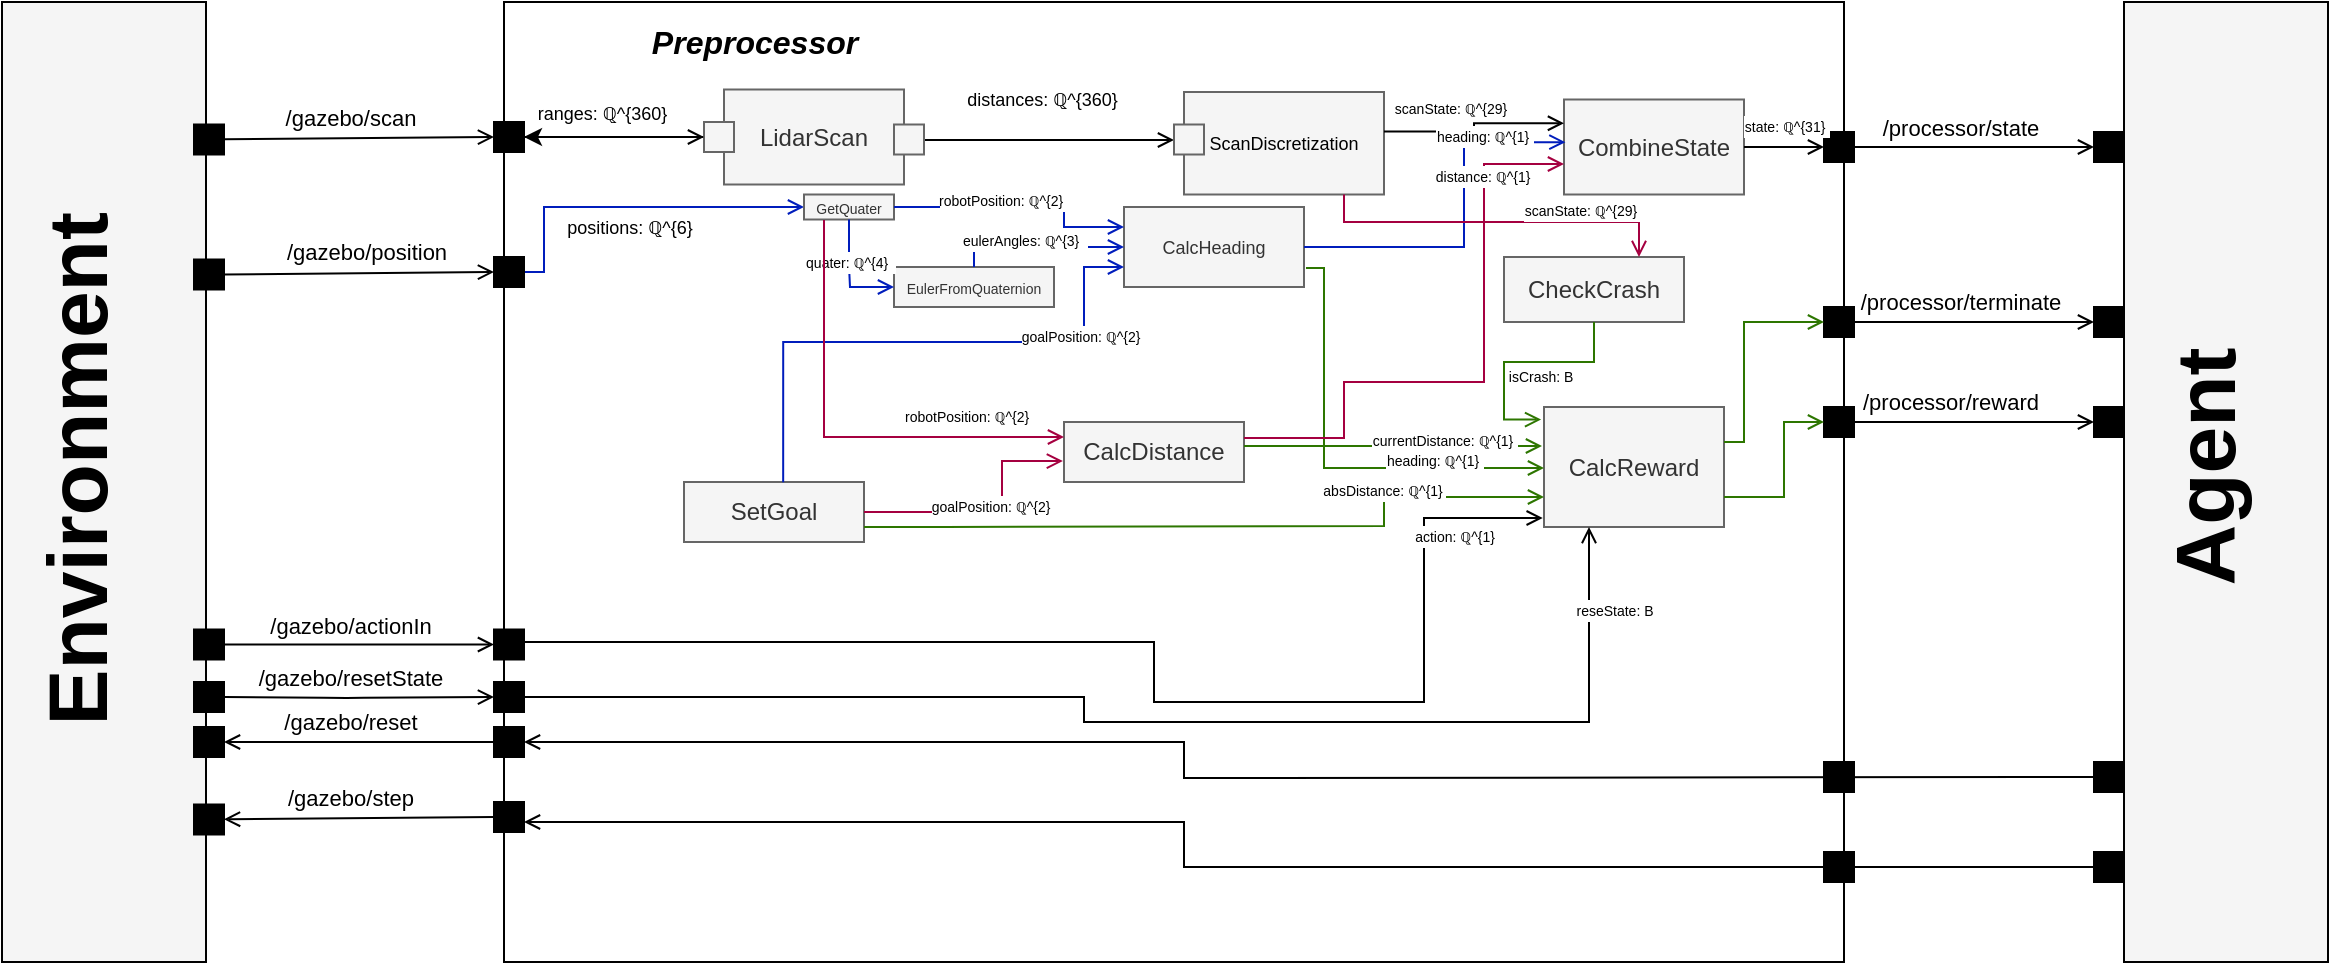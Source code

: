 <mxfile>
    <diagram id="YrSzpa-H51OLec4P3ytI" name="Page-1">
        <mxGraphModel dx="1132" dy="771" grid="1" gridSize="10" guides="1" tooltips="1" connect="1" arrows="1" fold="1" page="1" pageScale="1" pageWidth="850" pageHeight="1100" background="#FFFFFF" math="0" shadow="0">
            <root>
                <mxCell id="0"/>
                <mxCell id="1" parent="0"/>
                <mxCell id="10" style="edgeStyle=none;html=1;entryX=0;entryY=0.5;entryDx=0;entryDy=0;startArrow=none;endArrow=open;endFill=0;strokeColor=#000000;" parent="1" source="21" target="9" edge="1">
                    <mxGeometry relative="1" as="geometry">
                        <mxPoint x="115" y="127.5" as="sourcePoint"/>
                    </mxGeometry>
                </mxCell>
                <mxCell id="12" value="/gazebo/scan" style="edgeLabel;html=1;align=center;verticalAlign=middle;resizable=0;points=[];fontColor=#000000;labelBackgroundColor=#FFFFFF;" parent="10" vertex="1" connectable="0">
                    <mxGeometry x="0.32" y="-4" relative="1" as="geometry">
                        <mxPoint x="-26" y="-14" as="offset"/>
                    </mxGeometry>
                </mxCell>
                <mxCell id="3" value="" style="rounded=0;whiteSpace=wrap;html=1;direction=south;fillColor=#f5f5f5;fontColor=#333333;strokeColor=#000000;" parent="1" vertex="1">
                    <mxGeometry x="39" y="60" width="102" height="480" as="geometry"/>
                </mxCell>
                <mxCell id="5" value="" style="rounded=0;whiteSpace=wrap;html=1;direction=south;fillColor=#FFFFFF;fontColor=#333333;strokeColor=#000000;" parent="1" vertex="1">
                    <mxGeometry x="290" y="60" width="670" height="480" as="geometry"/>
                </mxCell>
                <mxCell id="53" style="edgeStyle=none;html=1;exitX=1;exitY=0.5;exitDx=0;exitDy=0;entryX=0;entryY=0.5;entryDx=0;entryDy=0;fontSize=9;fontColor=#000000;endArrow=open;endFill=0;strokeColor=#000000;startArrow=none;" parent="1" source="226" target="44" edge="1">
                    <mxGeometry relative="1" as="geometry"/>
                </mxCell>
                <mxCell id="9" value="" style="whiteSpace=wrap;html=1;aspect=fixed;fillColor=#000000;" parent="1" vertex="1">
                    <mxGeometry x="285" y="120" width="15" height="15" as="geometry"/>
                </mxCell>
                <mxCell id="18" style="edgeStyle=none;html=1;entryX=0;entryY=0.5;entryDx=0;entryDy=0;startArrow=none;endArrow=open;endFill=0;strokeColor=#000000;exitX=1;exitY=0.5;exitDx=0;exitDy=0;" parent="1" source="24" target="20" edge="1">
                    <mxGeometry relative="1" as="geometry">
                        <mxPoint x="120" y="195" as="sourcePoint"/>
                    </mxGeometry>
                </mxCell>
                <mxCell id="19" value="/gazebo/position" style="edgeLabel;html=1;align=center;verticalAlign=middle;resizable=0;points=[];spacingBottom=8;fontColor=#000000;labelBackgroundColor=#FFFFFF;" parent="18" vertex="1" connectable="0">
                    <mxGeometry x="0.32" y="-4" relative="1" as="geometry">
                        <mxPoint x="-18" y="-11" as="offset"/>
                    </mxGeometry>
                </mxCell>
                <mxCell id="73" value="positions:&amp;nbsp;ℚ^{6}&amp;nbsp;&amp;nbsp;" style="edgeStyle=orthogonalEdgeStyle;html=1;labelBackgroundColor=#FFFFFF;fontSize=9;fontColor=#000000;startArrow=none;startFill=0;endArrow=open;endFill=0;strokeColor=#001DBC;rounded=0;spacing=3;spacingTop=-7;entryX=0;entryY=0.5;entryDx=0;entryDy=0;fillColor=#0050ef;exitX=1;exitY=0.5;exitDx=0;exitDy=0;" parent="1" source="20" target="185" edge="1">
                    <mxGeometry x="0.006" y="-14" relative="1" as="geometry">
                        <mxPoint x="380" y="545.5" as="targetPoint"/>
                        <Array as="points">
                            <mxPoint x="310" y="195"/>
                            <mxPoint x="310" y="163"/>
                        </Array>
                        <mxPoint as="offset"/>
                        <mxPoint x="300" y="190" as="sourcePoint"/>
                    </mxGeometry>
                </mxCell>
                <mxCell id="20" value="" style="whiteSpace=wrap;html=1;aspect=fixed;fillColor=#000000;" parent="1" vertex="1">
                    <mxGeometry x="285" y="187.5" width="15" height="15" as="geometry"/>
                </mxCell>
                <mxCell id="21" value="" style="whiteSpace=wrap;html=1;aspect=fixed;fillColor=#000000;" parent="1" vertex="1">
                    <mxGeometry x="135" y="121.25" width="15" height="15" as="geometry"/>
                </mxCell>
                <mxCell id="24" value="" style="whiteSpace=wrap;html=1;aspect=fixed;fillColor=#000000;" parent="1" vertex="1">
                    <mxGeometry x="135" y="188.75" width="15" height="15" as="geometry"/>
                </mxCell>
                <mxCell id="27" style="edgeStyle=none;html=1;entryX=0;entryY=0.5;entryDx=0;entryDy=0;startArrow=none;endArrow=open;endFill=0;strokeColor=#000000;exitX=1;exitY=0.5;exitDx=0;exitDy=0;" parent="1" source="140" target="253" edge="1">
                    <mxGeometry relative="1" as="geometry">
                        <mxPoint x="990" y="132.5" as="sourcePoint"/>
                        <mxPoint x="1085" y="132.5" as="targetPoint"/>
                    </mxGeometry>
                </mxCell>
                <mxCell id="28" value="/processor/state" style="edgeLabel;html=1;align=center;verticalAlign=middle;resizable=0;points=[];fontColor=#000000;labelBackgroundColor=#FFFFFF;" parent="27" vertex="1" connectable="0">
                    <mxGeometry x="0.32" y="-4" relative="1" as="geometry">
                        <mxPoint x="-26" y="-14" as="offset"/>
                    </mxGeometry>
                </mxCell>
                <mxCell id="30" value="" style="whiteSpace=wrap;html=1;aspect=fixed;fillColor=#000000;" parent="1" vertex="1">
                    <mxGeometry x="950" y="440" width="15" height="15" as="geometry"/>
                </mxCell>
                <mxCell id="31" style="edgeStyle=none;html=1;entryX=0;entryY=0.5;entryDx=0;entryDy=0;startArrow=none;endArrow=open;endFill=0;strokeColor=#000000;exitX=1;exitY=0.5;exitDx=0;exitDy=0;" parent="1" source="138" target="254" edge="1">
                    <mxGeometry relative="1" as="geometry">
                        <mxPoint x="995" y="220" as="sourcePoint"/>
                    </mxGeometry>
                </mxCell>
                <mxCell id="32" value="/processor/terminate" style="edgeLabel;html=1;align=center;verticalAlign=middle;resizable=0;points=[];fontColor=#000000;labelBackgroundColor=#FFFFFF;" parent="31" vertex="1" connectable="0">
                    <mxGeometry x="0.32" y="-4" relative="1" as="geometry">
                        <mxPoint x="-26" y="-14" as="offset"/>
                    </mxGeometry>
                </mxCell>
                <mxCell id="34" value="" style="whiteSpace=wrap;html=1;aspect=fixed;fillColor=#000000;" parent="1" vertex="1">
                    <mxGeometry x="950" y="485" width="15" height="15" as="geometry"/>
                </mxCell>
                <mxCell id="35" style="edgeStyle=none;html=1;entryX=0;entryY=0.5;entryDx=0;entryDy=0;startArrow=none;endArrow=open;endFill=0;strokeColor=#000000;exitX=0;exitY=0.5;exitDx=0;exitDy=0;" parent="1" source="38" target="255" edge="1">
                    <mxGeometry relative="1" as="geometry">
                        <mxPoint x="995" y="270" as="sourcePoint"/>
                    </mxGeometry>
                </mxCell>
                <mxCell id="36" value="/processor/reward" style="edgeLabel;html=1;align=center;verticalAlign=middle;resizable=0;points=[];fontColor=#000000;labelBackgroundColor=#FFFFFF;" parent="35" vertex="1" connectable="0">
                    <mxGeometry x="0.32" y="-4" relative="1" as="geometry">
                        <mxPoint x="-26" y="-14" as="offset"/>
                    </mxGeometry>
                </mxCell>
                <mxCell id="38" value="" style="whiteSpace=wrap;html=1;aspect=fixed;fillColor=#000000;" parent="1" vertex="1">
                    <mxGeometry x="950" y="262.5" width="15" height="15" as="geometry"/>
                </mxCell>
                <mxCell id="44" value="&lt;span style=&quot;font-size: 12px&quot;&gt;LidarScan&lt;/span&gt;&lt;span style=&quot;color: rgba(0 , 0 , 0 , 0) ; font-family: monospace ; font-size: 0px&quot;&gt;%3CmxGraphModel%3E%3Croot%3E%3CmxCell%20id%3D%220%22%2F%3E%3CmxCell%20id%3D%221%22%20parent%3D%220%22%2F%3E%3CmxCell%20id%3D%222%22%20value%3D%22%26lt%3Bspan%20style%3D%26quot%3Bfont-size%3A%2012px%26quot%3B%26gt%3BDegrees%26lt%3B%2Fspan%26gt%3B%22%20style%3D%22rounded%3D0%3BwhiteSpace%3Dwrap%3Bhtml%3D1%3BfontSize%3D9%3BfontColor%3D%23333333%3BfillColor%3D%23f5f5f5%3BstrokeColor%3D%23666666%3B%22%20vertex%3D%221%22%20parent%3D%221%22%3E%3CmxGeometry%20x%3D%22250%22%20y%3D%22340%22%20width%3D%2290%22%20height%3D%2260%22%20as%3D%22geometry%22%2F%3E%3C%2FmxCell%3E%3C%2Froot%3E%3C%2FmxGraphModel%3E&lt;/span&gt;" style="rounded=0;whiteSpace=wrap;html=1;fontSize=9;fillColor=#f5f5f5;strokeColor=#666666;shadow=0;sketch=0;glass=0;fontColor=#333333;" parent="1" vertex="1">
                    <mxGeometry x="400" y="103.75" width="90" height="47.5" as="geometry"/>
                </mxCell>
                <mxCell id="45" value="&lt;span style=&quot;font-size: 12px&quot;&gt;CalcDistance&lt;/span&gt;" style="rounded=0;whiteSpace=wrap;html=1;fontSize=9;shadow=0;sketch=0;glass=0;fillColor=#f5f5f5;fontColor=#333333;strokeColor=#666666;" parent="1" vertex="1">
                    <mxGeometry x="570" y="270" width="90" height="30" as="geometry"/>
                </mxCell>
                <mxCell id="46" value="CalcHeading" style="rounded=0;whiteSpace=wrap;html=1;fontSize=9;shadow=0;sketch=0;glass=0;fillColor=#f5f5f5;fontColor=#333333;strokeColor=#666666;" parent="1" vertex="1">
                    <mxGeometry x="600" y="162.5" width="90" height="40" as="geometry"/>
                </mxCell>
                <mxCell id="47" value="&lt;span style=&quot;color: rgb(0 , 0 , 0)&quot;&gt;ScanDiscretization&lt;/span&gt;" style="rounded=0;whiteSpace=wrap;html=1;fontSize=9;fillColor=#f5f5f5;strokeColor=#666666;shadow=0;sketch=0;glass=0;fontColor=#333333;" parent="1" vertex="1">
                    <mxGeometry x="630" y="105" width="100" height="51.25" as="geometry"/>
                </mxCell>
                <mxCell id="63" value="&lt;font style=&quot;font-size: 7px&quot;&gt;EulerFromQuaternion&lt;/font&gt;" style="rounded=0;whiteSpace=wrap;html=1;fontSize=9;fillColor=#f5f5f5;strokeColor=#666666;fontColor=#333333;" parent="1" vertex="1">
                    <mxGeometry x="485" y="192.5" width="80" height="20" as="geometry"/>
                </mxCell>
                <mxCell id="79" value="&lt;font style=&quot;font-size: 16px&quot;&gt;&lt;b&gt;&lt;i&gt;Preprocessor&lt;/i&gt;&lt;/b&gt;&lt;/font&gt;" style="text;html=1;resizable=0;autosize=1;align=center;verticalAlign=middle;points=[];fillColor=none;strokeColor=none;rounded=0;labelBackgroundColor=#FFFFFF;fontSize=9;fontColor=#000000;" parent="1" vertex="1">
                    <mxGeometry x="355" y="70" width="120" height="20" as="geometry"/>
                </mxCell>
                <mxCell id="100" value="&lt;span style=&quot;font-size: 12px&quot;&gt;CalcReward&lt;/span&gt;" style="rounded=0;whiteSpace=wrap;html=1;fontSize=9;shadow=0;sketch=0;glass=0;fillColor=#f5f5f5;fontColor=#333333;strokeColor=#666666;" parent="1" vertex="1">
                    <mxGeometry x="810" y="262.5" width="90" height="60" as="geometry"/>
                </mxCell>
                <mxCell id="115" style="edgeStyle=none;html=1;entryX=0;entryY=0.5;entryDx=0;entryDy=0;startArrow=open;endArrow=none;endFill=0;strokeColor=#000000;startFill=0;" parent="1" source="118" target="117" edge="1">
                    <mxGeometry relative="1" as="geometry">
                        <mxPoint x="195" y="467.5" as="sourcePoint"/>
                    </mxGeometry>
                </mxCell>
                <mxCell id="116" value="/gazebo/step" style="edgeLabel;html=1;align=center;verticalAlign=middle;resizable=0;points=[];fontColor=#000000;labelBackgroundColor=#FFFFFF;" parent="115" vertex="1" connectable="0">
                    <mxGeometry x="0.32" y="-4" relative="1" as="geometry">
                        <mxPoint x="-26" y="-14" as="offset"/>
                    </mxGeometry>
                </mxCell>
                <mxCell id="117" value="" style="whiteSpace=wrap;html=1;aspect=fixed;fillColor=#000000;" parent="1" vertex="1">
                    <mxGeometry x="285" y="460" width="15" height="15" as="geometry"/>
                </mxCell>
                <mxCell id="118" value="" style="whiteSpace=wrap;html=1;aspect=fixed;fillColor=#000000;" parent="1" vertex="1">
                    <mxGeometry x="135" y="461.25" width="15" height="15" as="geometry"/>
                </mxCell>
                <mxCell id="121" value="" style="whiteSpace=wrap;html=1;aspect=fixed;fillColor=#000000;" parent="1" vertex="1">
                    <mxGeometry x="285" y="422.5" width="15" height="15" as="geometry"/>
                </mxCell>
                <mxCell id="122" value="" style="whiteSpace=wrap;html=1;aspect=fixed;fillColor=#000000;" parent="1" vertex="1">
                    <mxGeometry x="135" y="422.5" width="15" height="15" as="geometry"/>
                </mxCell>
                <mxCell id="133" value="&lt;b style=&quot;color: rgb(0 , 0 , 0) ; font-family: &amp;#34;helvetica&amp;#34; ; font-size: 42px ; font-style: normal ; letter-spacing: normal ; text-align: center ; text-indent: 0px ; text-transform: none ; word-spacing: 0px&quot;&gt;&lt;font style=&quot;font-size: 42px&quot;&gt;Environment&lt;/font&gt;&lt;/b&gt;" style="text;whiteSpace=wrap;html=1;fontSize=42;rotation=-90;" parent="1" vertex="1">
                    <mxGeometry x="-60" y="248.75" width="280" height="70" as="geometry"/>
                </mxCell>
                <mxCell id="135" value="&lt;span style=&quot;font-size: 12px&quot;&gt;CombineState&lt;/span&gt;" style="rounded=0;whiteSpace=wrap;html=1;fontSize=9;fillColor=#f5f5f5;strokeColor=#666666;shadow=0;sketch=0;glass=0;fontColor=#333333;" parent="1" vertex="1">
                    <mxGeometry x="820" y="108.75" width="90" height="47.5" as="geometry"/>
                </mxCell>
                <mxCell id="138" value="" style="whiteSpace=wrap;html=1;aspect=fixed;fillColor=#000000;" parent="1" vertex="1">
                    <mxGeometry x="950" y="212.5" width="15" height="15" as="geometry"/>
                </mxCell>
                <mxCell id="140" value="" style="whiteSpace=wrap;html=1;aspect=fixed;fillColor=#000000;" parent="1" vertex="1">
                    <mxGeometry x="950" y="125" width="15" height="15" as="geometry"/>
                </mxCell>
                <mxCell id="99" value="&lt;span style=&quot;font-size: 12px&quot;&gt;CheckCrash&lt;/span&gt;" style="rounded=0;whiteSpace=wrap;html=1;fontSize=9;shadow=0;sketch=0;glass=0;fillColor=#f5f5f5;fontColor=#333333;strokeColor=#666666;" parent="1" vertex="1">
                    <mxGeometry x="790" y="187.5" width="90" height="32.5" as="geometry"/>
                </mxCell>
                <mxCell id="147" style="edgeStyle=orthogonalEdgeStyle;rounded=0;jumpSize=15;html=1;labelBackgroundColor=#FFFFFF;fontSize=17;fontColor=#3333FF;startArrow=none;startFill=0;endArrow=open;endFill=0;strokeColor=#000000;entryX=0;entryY=0.5;entryDx=0;entryDy=0;exitX=0.994;exitY=0.602;exitDx=0;exitDy=0;exitPerimeter=0;" parent="1" source="230" target="231" edge="1">
                    <mxGeometry relative="1" as="geometry">
                        <mxPoint x="490" y="119" as="sourcePoint"/>
                        <mxPoint x="620" y="119" as="targetPoint"/>
                        <Array as="points">
                            <mxPoint x="500" y="129"/>
                            <mxPoint x="625" y="129"/>
                        </Array>
                    </mxGeometry>
                </mxCell>
                <mxCell id="148" style="edgeStyle=orthogonalEdgeStyle;rounded=0;jumpSize=15;html=1;exitX=1;exitY=0.385;exitDx=0;exitDy=0;entryX=0;entryY=0.25;entryDx=0;entryDy=0;labelBackgroundColor=#FFFFFF;fontSize=17;fontColor=#3333FF;startArrow=none;startFill=0;endArrow=open;endFill=0;strokeColor=#000000;exitPerimeter=0;" parent="1" source="47" target="135" edge="1">
                    <mxGeometry relative="1" as="geometry">
                        <mxPoint x="510" y="382.5" as="sourcePoint"/>
                        <mxPoint x="580" y="277.5" as="targetPoint"/>
                    </mxGeometry>
                </mxCell>
                <mxCell id="152" style="edgeStyle=orthogonalEdgeStyle;rounded=0;jumpSize=15;html=1;entryX=0;entryY=0.5;entryDx=0;entryDy=0;labelBackgroundColor=#FFFFFF;fontSize=17;fontColor=#3333FF;startArrow=none;startFill=0;endArrow=open;endFill=0;strokeColor=#000000;exitX=1;exitY=0.5;exitDx=0;exitDy=0;" parent="1" source="135" target="140" edge="1">
                    <mxGeometry relative="1" as="geometry">
                        <mxPoint x="720" y="280" as="sourcePoint"/>
                        <mxPoint x="820" y="154.375" as="targetPoint"/>
                        <Array as="points">
                            <mxPoint x="920" y="133"/>
                            <mxPoint x="920" y="133"/>
                        </Array>
                    </mxGeometry>
                </mxCell>
                <mxCell id="160" value="&lt;span style=&quot;font-size: 12px&quot;&gt;SetGoal&lt;/span&gt;" style="rounded=0;whiteSpace=wrap;html=1;fontSize=9;shadow=0;sketch=0;glass=0;fillColor=#f5f5f5;fontColor=#333333;strokeColor=#666666;" parent="1" vertex="1">
                    <mxGeometry x="380" y="300" width="90" height="30" as="geometry"/>
                </mxCell>
                <mxCell id="161" style="edgeStyle=orthogonalEdgeStyle;rounded=0;jumpSize=15;html=1;entryX=0;entryY=0.5;entryDx=0;entryDy=0;labelBackgroundColor=#FFFFFF;fontSize=17;fontColor=#3333FF;startArrow=none;startFill=0;endArrow=open;endFill=0;strokeColor=#2D7600;fillColor=#60a917;" parent="1" target="138" edge="1">
                    <mxGeometry relative="1" as="geometry">
                        <Array as="points">
                            <mxPoint x="901" y="280"/>
                            <mxPoint x="910" y="280"/>
                            <mxPoint x="910" y="220"/>
                        </Array>
                        <mxPoint x="900" y="280" as="sourcePoint"/>
                        <mxPoint x="930" y="239.81" as="targetPoint"/>
                    </mxGeometry>
                </mxCell>
                <mxCell id="163" style="edgeStyle=orthogonalEdgeStyle;rounded=0;jumpSize=15;html=1;exitX=1;exitY=0.75;exitDx=0;exitDy=0;entryX=0;entryY=0.5;entryDx=0;entryDy=0;labelBackgroundColor=#FFFFFF;fontSize=17;fontColor=#3333FF;startArrow=none;startFill=0;endArrow=open;endFill=0;strokeColor=#2D7600;fillColor=#60a917;" parent="1" source="100" target="38" edge="1">
                    <mxGeometry relative="1" as="geometry">
                        <Array as="points">
                            <mxPoint x="930" y="308"/>
                            <mxPoint x="930" y="270"/>
                        </Array>
                        <mxPoint x="870" y="249.81" as="sourcePoint"/>
                        <mxPoint x="940" y="249.81" as="targetPoint"/>
                    </mxGeometry>
                </mxCell>
                <mxCell id="164" style="edgeStyle=orthogonalEdgeStyle;rounded=0;jumpSize=15;html=1;labelBackgroundColor=#FFFFFF;fontSize=13;fontColor=#3333FF;startArrow=none;startFill=0;endArrow=open;endFill=0;strokeColor=#000000;exitX=0;exitY=0.5;exitDx=0;exitDy=0;" parent="1" source="256" edge="1">
                    <mxGeometry relative="1" as="geometry">
                        <mxPoint x="1130" y="440" as="sourcePoint"/>
                        <mxPoint x="300" y="430" as="targetPoint"/>
                        <Array as="points">
                            <mxPoint x="1100" y="448"/>
                            <mxPoint x="630" y="448"/>
                            <mxPoint x="630" y="430"/>
                        </Array>
                    </mxGeometry>
                </mxCell>
                <mxCell id="165" style="edgeStyle=orthogonalEdgeStyle;rounded=0;jumpSize=15;html=1;exitX=0;exitY=0.5;exitDx=0;exitDy=0;labelBackgroundColor=#FFFFFF;fontSize=13;fontColor=#3333FF;startArrow=none;startFill=0;endArrow=open;endFill=0;strokeColor=#000000;" parent="1" source="257" edge="1">
                    <mxGeometry relative="1" as="geometry">
                        <mxPoint x="940" y="488.75" as="sourcePoint"/>
                        <mxPoint x="300" y="470" as="targetPoint"/>
                        <Array as="points">
                            <mxPoint x="630" y="493"/>
                            <mxPoint x="630" y="470"/>
                        </Array>
                    </mxGeometry>
                </mxCell>
                <mxCell id="173" value="distances:&amp;nbsp;ℚ^{360}&amp;nbsp;" style="edgeLabel;html=1;align=center;verticalAlign=middle;resizable=0;points=[];fontSize=9;fontColor=#000000;labelBackgroundColor=#FFFFFF;" parent="1" vertex="1" connectable="0">
                    <mxGeometry x="559.995" y="108.75" as="geometry"/>
                </mxCell>
                <mxCell id="178" value="&lt;font style=&quot;font-size: 7px&quot;&gt;scanState:&amp;nbsp;ℚ^{29}&amp;nbsp;&lt;/font&gt;" style="edgeLabel;html=1;align=center;verticalAlign=middle;resizable=0;points=[];fontSize=9;fontColor=#000000;labelBackgroundColor=#FFFFFF;" parent="1" vertex="1" connectable="0">
                    <mxGeometry x="774.995" y="108.75" as="geometry">
                        <mxPoint x="-11" y="4" as="offset"/>
                    </mxGeometry>
                </mxCell>
                <mxCell id="179" value="&lt;font style=&quot;font-size: 7px&quot;&gt;state:&amp;nbsp;ℚ^{31}&amp;nbsp;&lt;/font&gt;" style="edgeLabel;html=1;align=center;verticalAlign=middle;resizable=0;points=[];fontSize=9;fontColor=#000000;labelBackgroundColor=#FFFFFF;" parent="1" vertex="1" connectable="0">
                    <mxGeometry x="939.995" y="120" as="geometry">
                        <mxPoint x="-9" y="2" as="offset"/>
                    </mxGeometry>
                </mxCell>
                <mxCell id="184" value="&lt;font style=&quot;font-size: 7px&quot;&gt;eulerAngles:&amp;nbsp;ℚ^{3}&amp;nbsp;&amp;nbsp;&lt;/font&gt;" style="edgeStyle=orthogonalEdgeStyle;html=1;labelBackgroundColor=#FFFFFF;fontSize=9;fontColor=#000000;startArrow=none;startFill=0;endArrow=open;endFill=0;strokeColor=#001DBC;rounded=0;spacing=3;spacingTop=-7;fillColor=#0050ef;exitX=0.5;exitY=0;exitDx=0;exitDy=0;entryX=0;entryY=0.5;entryDx=0;entryDy=0;" parent="1" source="63" target="46" edge="1">
                    <mxGeometry x="-0.177" relative="1" as="geometry">
                        <mxPoint x="540" y="198" as="targetPoint"/>
                        <Array as="points">
                            <mxPoint x="525" y="183"/>
                        </Array>
                        <mxPoint as="offset"/>
                        <mxPoint x="465" y="221.38" as="sourcePoint"/>
                    </mxGeometry>
                </mxCell>
                <mxCell id="185" value="&lt;span style=&quot;font-size: 7px&quot;&gt;GetQuater&lt;/span&gt;" style="rounded=0;whiteSpace=wrap;html=1;fontSize=9;fillColor=#f5f5f5;fontColor=#333333;strokeColor=#666666;" parent="1" vertex="1">
                    <mxGeometry x="440" y="156.25" width="45" height="12.5" as="geometry"/>
                </mxCell>
                <mxCell id="186" value="&lt;font style=&quot;font-size: 7px&quot;&gt;quater:&amp;nbsp;ℚ^{4}&amp;nbsp;&amp;nbsp;&lt;/font&gt;" style="edgeStyle=orthogonalEdgeStyle;html=1;labelBackgroundColor=#FFFFFF;fontSize=9;fontColor=#000000;startArrow=none;startFill=0;endArrow=open;endFill=0;strokeColor=#001DBC;rounded=0;spacing=3;spacingTop=-7;fillColor=#0050ef;exitX=0.5;exitY=1;exitDx=0;exitDy=0;entryX=0;entryY=0.5;entryDx=0;entryDy=0;" parent="1" source="185" target="63" edge="1">
                    <mxGeometry x="-0.091" relative="1" as="geometry">
                        <mxPoint x="610" y="192.5" as="targetPoint"/>
                        <Array as="points">
                            <mxPoint x="462" y="192"/>
                            <mxPoint x="463" y="192"/>
                            <mxPoint x="463" y="203"/>
                        </Array>
                        <mxPoint as="offset"/>
                        <mxPoint x="515" y="213.75" as="sourcePoint"/>
                    </mxGeometry>
                </mxCell>
                <mxCell id="188" value="&lt;font style=&quot;font-size: 7px&quot;&gt;robotPosition:&amp;nbsp;ℚ^{2}&amp;nbsp;&amp;nbsp;&lt;/font&gt;" style="edgeStyle=orthogonalEdgeStyle;html=1;labelBackgroundColor=#FFFFFF;fontSize=9;fontColor=#000000;startArrow=none;startFill=0;endArrow=open;endFill=0;strokeColor=#001DBC;rounded=0;spacing=3;spacingTop=-7;fillColor=#0050ef;exitX=1;exitY=0.5;exitDx=0;exitDy=0;entryX=0;entryY=0.25;entryDx=0;entryDy=0;" parent="1" source="185" target="46" edge="1">
                    <mxGeometry x="-0.12" relative="1" as="geometry">
                        <mxPoint x="610" y="202.5" as="targetPoint"/>
                        <Array as="points">
                            <mxPoint x="570" y="162"/>
                            <mxPoint x="570" y="172"/>
                        </Array>
                        <mxPoint as="offset"/>
                        <mxPoint x="512.5" y="247.5" as="sourcePoint"/>
                    </mxGeometry>
                </mxCell>
                <mxCell id="189" value="&lt;font style=&quot;font-size: 7px&quot;&gt;goalPosition:&amp;nbsp;ℚ^{2}&amp;nbsp;&amp;nbsp;&lt;/font&gt;" style="edgeStyle=orthogonalEdgeStyle;html=1;labelBackgroundColor=#FFFFFF;fontSize=9;fontColor=#000000;startArrow=none;startFill=0;endArrow=open;endFill=0;strokeColor=#001DBC;rounded=0;spacing=3;spacingTop=-7;fillColor=#0050ef;exitX=0.551;exitY=0.005;exitDx=0;exitDy=0;entryX=0;entryY=0.75;entryDx=0;entryDy=0;exitPerimeter=0;" parent="1" source="160" target="46" edge="1">
                    <mxGeometry x="0.586" relative="1" as="geometry">
                        <mxPoint x="610" y="182.5" as="targetPoint"/>
                        <Array as="points">
                            <mxPoint x="430" y="230"/>
                            <mxPoint x="580" y="230"/>
                            <mxPoint x="580" y="193"/>
                        </Array>
                        <mxPoint as="offset"/>
                        <mxPoint x="495" y="172.5" as="sourcePoint"/>
                    </mxGeometry>
                </mxCell>
                <mxCell id="191" value="&lt;font style=&quot;font-size: 7px&quot;&gt;heading:&amp;nbsp;ℚ^{1}&amp;nbsp;&lt;/font&gt;" style="edgeStyle=orthogonalEdgeStyle;html=1;labelBackgroundColor=#FFFFFF;fontSize=9;fontColor=#000000;startArrow=none;startFill=0;endArrow=open;endFill=0;strokeColor=#001DBC;rounded=0;spacing=3;spacingTop=-7;fillColor=#0050ef;exitX=1;exitY=0.5;exitDx=0;exitDy=0;entryX=0.008;entryY=0.449;entryDx=0;entryDy=0;entryPerimeter=0;" parent="1" source="46" target="135" edge="1">
                    <mxGeometry x="0.555" relative="1" as="geometry">
                        <mxPoint x="810" y="130" as="targetPoint"/>
                        <Array as="points">
                            <mxPoint x="770" y="183"/>
                            <mxPoint x="770" y="130"/>
                        </Array>
                        <mxPoint as="offset"/>
                        <mxPoint x="690" y="182" as="sourcePoint"/>
                    </mxGeometry>
                </mxCell>
                <mxCell id="192" value="&lt;font style=&quot;font-size: 7px&quot;&gt;heading:&amp;nbsp;ℚ^{1}&amp;nbsp;&lt;/font&gt;" style="edgeStyle=orthogonalEdgeStyle;html=1;labelBackgroundColor=#FFFFFF;fontSize=9;fontColor=#000000;startArrow=none;startFill=0;endArrow=open;endFill=0;rounded=0;spacing=3;spacingTop=-7;exitX=1.011;exitY=0.763;exitDx=0;exitDy=0;entryX=0;entryY=0.5;entryDx=0;entryDy=0;exitPerimeter=0;fillColor=#60a917;strokeColor=#2D7600;" parent="1" target="100" edge="1">
                    <mxGeometry x="0.496" y="1" relative="1" as="geometry">
                        <mxPoint x="729.19" y="270.92" as="targetPoint"/>
                        <Array as="points">
                            <mxPoint x="700" y="193"/>
                            <mxPoint x="700" y="293"/>
                            <mxPoint x="810" y="293"/>
                        </Array>
                        <mxPoint as="offset"/>
                        <mxPoint x="690.99" y="193.02" as="sourcePoint"/>
                    </mxGeometry>
                </mxCell>
                <mxCell id="193" value="&lt;font style=&quot;font-size: 7px&quot;&gt;goalPosition:&amp;nbsp;ℚ^{2}&amp;nbsp;&amp;nbsp;&lt;/font&gt;" style="edgeStyle=orthogonalEdgeStyle;html=1;labelBackgroundColor=#FFFFFF;fontSize=9;fontColor=#000000;startArrow=none;startFill=0;endArrow=open;endFill=0;strokeColor=#A50040;rounded=0;spacing=3;spacingTop=-7;entryX=-0.006;entryY=0.651;entryDx=0;entryDy=0;exitX=1;exitY=0.5;exitDx=0;exitDy=0;entryPerimeter=0;fillColor=#d80073;" parent="1" source="160" target="45" edge="1">
                    <mxGeometry x="0.04" relative="1" as="geometry">
                        <mxPoint x="550" y="295.0" as="targetPoint"/>
                        <Array as="points">
                            <mxPoint x="539" y="315"/>
                            <mxPoint x="539" y="290"/>
                        </Array>
                        <mxPoint as="offset"/>
                        <mxPoint x="310" y="208.75" as="sourcePoint"/>
                    </mxGeometry>
                </mxCell>
                <mxCell id="196" value="&lt;font style=&quot;font-size: 7px&quot;&gt;distance:&amp;nbsp;ℚ^{1}&amp;nbsp;&lt;/font&gt;" style="edgeStyle=orthogonalEdgeStyle;html=1;labelBackgroundColor=#FFFFFF;fontSize=9;fontColor=#000000;startArrow=none;startFill=0;endArrow=open;endFill=0;strokeColor=#A50040;rounded=0;spacing=3;spacingTop=-7;fillColor=#d80073;" parent="1" edge="1">
                    <mxGeometry x="0.67" relative="1" as="geometry">
                        <mxPoint x="820" y="141" as="targetPoint"/>
                        <Array as="points">
                            <mxPoint x="710" y="278"/>
                            <mxPoint x="710" y="250"/>
                            <mxPoint x="780" y="250"/>
                            <mxPoint x="780" y="141"/>
                        </Array>
                        <mxPoint as="offset"/>
                        <mxPoint x="660" y="278" as="sourcePoint"/>
                    </mxGeometry>
                </mxCell>
                <mxCell id="197" value="&lt;font style=&quot;font-size: 7px&quot;&gt;currentDistance:&amp;nbsp;ℚ^{1}&amp;nbsp;&lt;/font&gt;" style="edgeStyle=orthogonalEdgeStyle;html=1;labelBackgroundColor=#FFFFFF;fontSize=9;fontColor=#000000;startArrow=none;startFill=0;endArrow=open;endFill=0;strokeColor=#2D7600;rounded=0;spacing=3;spacingTop=-7;fillColor=#60a917;" parent="1" edge="1">
                    <mxGeometry x="0.342" relative="1" as="geometry">
                        <mxPoint x="809" y="282" as="targetPoint"/>
                        <Array as="points">
                            <mxPoint x="809" y="282"/>
                        </Array>
                        <mxPoint as="offset"/>
                        <mxPoint x="660" y="282" as="sourcePoint"/>
                    </mxGeometry>
                </mxCell>
                <mxCell id="198" value="&lt;font style=&quot;font-size: 7px&quot;&gt;isCrash: B&amp;nbsp;&lt;/font&gt;" style="edgeStyle=orthogonalEdgeStyle;html=1;labelBackgroundColor=#FFFFFF;fontSize=9;fontColor=#000000;startArrow=none;startFill=0;endArrow=open;endFill=0;strokeColor=#2D7600;rounded=0;spacing=3;spacingTop=-7;fillColor=#60a917;exitX=0.5;exitY=1;exitDx=0;exitDy=0;entryX=-0.016;entryY=0.105;entryDx=0;entryDy=0;entryPerimeter=0;" parent="1" source="99" target="100" edge="1">
                    <mxGeometry x="-0.173" y="10" relative="1" as="geometry">
                        <mxPoint x="819" y="292" as="targetPoint"/>
                        <Array as="points">
                            <mxPoint x="835" y="240"/>
                            <mxPoint x="790" y="240"/>
                            <mxPoint x="790" y="269"/>
                        </Array>
                        <mxPoint as="offset"/>
                        <mxPoint x="670" y="292" as="sourcePoint"/>
                    </mxGeometry>
                </mxCell>
                <mxCell id="201" style="edgeStyle=orthogonalEdgeStyle;rounded=0;jumpSize=15;html=1;entryX=0.75;entryY=0;entryDx=0;entryDy=0;labelBackgroundColor=#FFFFFF;fontSize=17;fontColor=#3333FF;startArrow=none;startFill=0;endArrow=open;endFill=0;strokeColor=#A50040;fillColor=#d80073;" parent="1" source="47" target="99" edge="1">
                    <mxGeometry relative="1" as="geometry">
                        <mxPoint x="710" y="158" as="sourcePoint"/>
                        <mxPoint x="820" y="130.625" as="targetPoint"/>
                        <Array as="points">
                            <mxPoint x="710" y="170"/>
                            <mxPoint x="858" y="170"/>
                        </Array>
                    </mxGeometry>
                </mxCell>
                <mxCell id="202" value="&lt;font style=&quot;font-size: 7px&quot;&gt;scanState:&amp;nbsp;ℚ^{29}&amp;nbsp;&lt;/font&gt;" style="edgeLabel;html=1;align=center;verticalAlign=middle;resizable=0;points=[];fontSize=9;fontColor=#000000;labelBackgroundColor=#FFFFFF;" parent="1" vertex="1" connectable="0">
                    <mxGeometry x="699.995" y="300" as="geometry">
                        <mxPoint x="129" y="-136" as="offset"/>
                    </mxGeometry>
                </mxCell>
                <mxCell id="204" value="&lt;font style=&quot;font-size: 7px&quot;&gt;action:&amp;nbsp;ℚ^{1}&amp;nbsp;&lt;/font&gt;" style="edgeStyle=orthogonalEdgeStyle;html=1;labelBackgroundColor=#FFFFFF;fontSize=9;fontColor=#000000;startArrow=none;startFill=0;endArrow=open;endFill=0;strokeColor=#000000;rounded=0;spacing=3;spacingTop=-7;fillColor=#a20025;entryX=-0.007;entryY=0.925;entryDx=0;entryDy=0;entryPerimeter=0;" parent="1" target="100" edge="1">
                    <mxGeometry x="0.862" y="-12" relative="1" as="geometry">
                        <mxPoint x="820" y="151" as="targetPoint"/>
                        <Array as="points">
                            <mxPoint x="294" y="380"/>
                            <mxPoint x="615" y="380"/>
                            <mxPoint x="615" y="410"/>
                            <mxPoint x="750" y="410"/>
                            <mxPoint x="750" y="318"/>
                        </Array>
                        <mxPoint as="offset"/>
                        <mxPoint x="294" y="380" as="sourcePoint"/>
                    </mxGeometry>
                </mxCell>
                <mxCell id="205" value="&lt;font style=&quot;font-size: 7px&quot;&gt;absDistance:&amp;nbsp;ℚ^{1}&amp;nbsp;&lt;/font&gt;" style="edgeStyle=orthogonalEdgeStyle;html=1;labelBackgroundColor=#FFFFFF;fontSize=9;fontColor=#000000;startArrow=none;startFill=0;endArrow=open;endFill=0;strokeColor=#2D7600;rounded=0;spacing=3;spacingTop=-7;fillColor=#60a917;exitX=1;exitY=0.75;exitDx=0;exitDy=0;entryX=0;entryY=0.75;entryDx=0;entryDy=0;" parent="1" source="160" target="100" edge="1">
                    <mxGeometry x="0.549" relative="1" as="geometry">
                        <mxPoint x="810" y="300" as="targetPoint"/>
                        <Array as="points">
                            <mxPoint x="510" y="322"/>
                            <mxPoint x="730" y="322"/>
                            <mxPoint x="730" y="308"/>
                        </Array>
                        <mxPoint as="offset"/>
                        <mxPoint x="960" y="495" as="sourcePoint"/>
                    </mxGeometry>
                </mxCell>
                <mxCell id="212" style="edgeStyle=none;html=1;entryX=0;entryY=0.5;entryDx=0;entryDy=0;startArrow=open;endArrow=none;endFill=0;strokeColor=#000000;startFill=0;exitX=1;exitY=0.5;exitDx=0;exitDy=0;" parent="1" source="122" target="121" edge="1">
                    <mxGeometry relative="1" as="geometry">
                        <mxPoint x="130" y="477.5" as="sourcePoint"/>
                        <mxPoint x="295" y="477.5" as="targetPoint"/>
                    </mxGeometry>
                </mxCell>
                <mxCell id="213" value="/gazebo/reset" style="edgeLabel;html=1;align=center;verticalAlign=middle;resizable=0;points=[];fontColor=#000000;labelBackgroundColor=#FFFFFF;" parent="212" vertex="1" connectable="0">
                    <mxGeometry x="0.32" y="-4" relative="1" as="geometry">
                        <mxPoint x="-26" y="-14" as="offset"/>
                    </mxGeometry>
                </mxCell>
                <mxCell id="215" value="&lt;font style=&quot;font-size: 7px&quot;&gt;robotPosition:&amp;nbsp;ℚ^{2}&amp;nbsp;&amp;nbsp;&lt;/font&gt;" style="edgeStyle=orthogonalEdgeStyle;html=1;labelBackgroundColor=#FFFFFF;fontSize=9;fontColor=#000000;startArrow=none;startFill=0;endArrow=open;endFill=0;strokeColor=#A50040;rounded=0;spacing=3;spacingTop=-7;fillColor=#d80073;entryX=0;entryY=0.25;entryDx=0;entryDy=0;" parent="1" target="45" edge="1">
                    <mxGeometry x="0.587" y="7" relative="1" as="geometry">
                        <mxPoint x="610" y="182.5" as="targetPoint"/>
                        <Array as="points">
                            <mxPoint x="450" y="169"/>
                            <mxPoint x="450" y="278"/>
                            <mxPoint x="520" y="278"/>
                        </Array>
                        <mxPoint as="offset"/>
                        <mxPoint x="450" y="169" as="sourcePoint"/>
                    </mxGeometry>
                </mxCell>
                <mxCell id="216" value="" style="whiteSpace=wrap;html=1;aspect=fixed;fillColor=#000000;" parent="1" vertex="1">
                    <mxGeometry x="285" y="373.75" width="15" height="15" as="geometry"/>
                </mxCell>
                <mxCell id="217" value="" style="whiteSpace=wrap;html=1;aspect=fixed;fillColor=#000000;" parent="1" vertex="1">
                    <mxGeometry x="135" y="373.75" width="15" height="15" as="geometry"/>
                </mxCell>
                <mxCell id="218" style="edgeStyle=none;html=1;entryX=0;entryY=0.5;entryDx=0;entryDy=0;startArrow=none;endArrow=open;endFill=0;strokeColor=#000000;startFill=0;exitX=1;exitY=0.5;exitDx=0;exitDy=0;" parent="1" source="217" target="216" edge="1">
                    <mxGeometry relative="1" as="geometry">
                        <mxPoint x="130" y="425" as="sourcePoint"/>
                        <mxPoint x="295" y="425" as="targetPoint"/>
                    </mxGeometry>
                </mxCell>
                <mxCell id="219" value="/gazebo/actionIn" style="edgeLabel;html=1;align=center;verticalAlign=middle;resizable=0;points=[];fontColor=#000000;labelBackgroundColor=#FFFFFF;" parent="218" vertex="1" connectable="0">
                    <mxGeometry x="0.32" y="-4" relative="1" as="geometry">
                        <mxPoint x="-26" y="-14" as="offset"/>
                    </mxGeometry>
                </mxCell>
                <mxCell id="220" value="" style="whiteSpace=wrap;html=1;aspect=fixed;fillColor=#000000;" parent="1" vertex="1">
                    <mxGeometry x="285" y="400" width="15" height="15" as="geometry"/>
                </mxCell>
                <mxCell id="221" value="" style="whiteSpace=wrap;html=1;aspect=fixed;fillColor=#000000;" parent="1" vertex="1">
                    <mxGeometry x="135" y="400" width="15" height="15" as="geometry"/>
                </mxCell>
                <mxCell id="222" style="edgeStyle=none;html=1;entryX=0;entryY=0.5;entryDx=0;entryDy=0;startArrow=none;endArrow=open;endFill=0;strokeColor=#000000;startFill=0;exitX=1;exitY=0.5;exitDx=0;exitDy=0;" parent="1" source="221" target="220" edge="1">
                    <mxGeometry relative="1" as="geometry">
                        <mxPoint x="150" y="410" as="sourcePoint"/>
                        <mxPoint x="295" y="455" as="targetPoint"/>
                        <Array as="points">
                            <mxPoint x="210" y="408"/>
                        </Array>
                    </mxGeometry>
                </mxCell>
                <mxCell id="223" value="/gazebo/resetState" style="edgeLabel;html=1;align=center;verticalAlign=middle;resizable=0;points=[];fontColor=#000000;labelBackgroundColor=#FFFFFF;" parent="222" vertex="1" connectable="0">
                    <mxGeometry x="0.32" y="-4" relative="1" as="geometry">
                        <mxPoint x="-26" y="-14" as="offset"/>
                    </mxGeometry>
                </mxCell>
                <mxCell id="224" value="&lt;font style=&quot;font-size: 7px&quot;&gt;reseState: B&lt;/font&gt;" style="edgeStyle=orthogonalEdgeStyle;html=1;labelBackgroundColor=#FFFFFF;fontSize=9;fontColor=#000000;startArrow=none;startFill=0;endArrow=open;endFill=0;strokeColor=#000000;rounded=0;spacing=3;spacingTop=-7;fillColor=#a20025;entryX=0.25;entryY=1;entryDx=0;entryDy=0;exitX=1;exitY=0.5;exitDx=0;exitDy=0;" parent="1" source="220" target="100" edge="1">
                    <mxGeometry x="0.862" y="-12" relative="1" as="geometry">
                        <mxPoint x="819.37" y="328" as="targetPoint"/>
                        <Array as="points">
                            <mxPoint x="580" y="408"/>
                            <mxPoint x="580" y="420"/>
                            <mxPoint x="833" y="420"/>
                        </Array>
                        <mxPoint as="offset"/>
                        <mxPoint x="304" y="390" as="sourcePoint"/>
                    </mxGeometry>
                </mxCell>
                <mxCell id="229" value="" style="edgeStyle=none;html=1;fontColor=#000000;" parent="1" source="226" target="9" edge="1">
                    <mxGeometry relative="1" as="geometry"/>
                </mxCell>
                <mxCell id="226" value="" style="whiteSpace=wrap;html=1;aspect=fixed;fillColor=#f5f5f5;fontColor=#333333;strokeColor=#666666;" parent="1" vertex="1">
                    <mxGeometry x="390" y="120" width="15" height="15" as="geometry"/>
                </mxCell>
                <mxCell id="227" value="" style="edgeStyle=none;html=1;exitX=1;exitY=0.5;exitDx=0;exitDy=0;entryX=0;entryY=0.5;entryDx=0;entryDy=0;fontSize=9;fontColor=#000000;endArrow=open;endFill=0;strokeColor=#000000;" parent="1" source="9" target="226" edge="1">
                    <mxGeometry relative="1" as="geometry">
                        <mxPoint x="300" y="127.5" as="sourcePoint"/>
                        <mxPoint x="400" y="127.5" as="targetPoint"/>
                    </mxGeometry>
                </mxCell>
                <mxCell id="228" value="ranges:&amp;nbsp;ℚ^{360}&amp;nbsp;" style="edgeLabel;html=1;align=center;verticalAlign=middle;resizable=0;points=[];fontSize=9;fontColor=#000000;labelBackgroundColor=#FFFFFF;" parent="227" vertex="1" connectable="0">
                    <mxGeometry x="-0.409" y="2" relative="1" as="geometry">
                        <mxPoint x="13" y="-10" as="offset"/>
                    </mxGeometry>
                </mxCell>
                <mxCell id="230" value="" style="whiteSpace=wrap;html=1;aspect=fixed;fillColor=#f5f5f5;fontColor=#333333;strokeColor=#666666;" parent="1" vertex="1">
                    <mxGeometry x="485" y="121.25" width="15" height="15" as="geometry"/>
                </mxCell>
                <mxCell id="231" value="" style="whiteSpace=wrap;html=1;aspect=fixed;fillColor=#f5f5f5;fontColor=#333333;strokeColor=#666666;" parent="1" vertex="1">
                    <mxGeometry x="625" y="121.25" width="15" height="15" as="geometry"/>
                </mxCell>
                <mxCell id="234" value="" style="rounded=0;whiteSpace=wrap;html=1;direction=south;fillColor=#f5f5f5;fontColor=#333333;strokeColor=#000000;" parent="1" vertex="1">
                    <mxGeometry x="1100" y="60" width="102" height="480" as="geometry"/>
                </mxCell>
                <mxCell id="235" value="&lt;b style=&quot;color: rgb(0 , 0 , 0) ; font-family: &amp;#34;helvetica&amp;#34; ; font-size: 42px ; font-style: normal ; letter-spacing: normal ; text-align: center ; text-indent: 0px ; text-transform: none ; word-spacing: 0px&quot;&gt;&lt;font style=&quot;font-size: 42px&quot;&gt;Agent&lt;/font&gt;&lt;/b&gt;" style="text;whiteSpace=wrap;html=1;fontSize=42;rotation=-90;" parent="1" vertex="1">
                    <mxGeometry x="1074" y="248.75" width="140" height="70" as="geometry"/>
                </mxCell>
                <mxCell id="253" value="" style="whiteSpace=wrap;html=1;aspect=fixed;fillColor=#000000;" parent="1" vertex="1">
                    <mxGeometry x="1085" y="125" width="15" height="15" as="geometry"/>
                </mxCell>
                <mxCell id="254" value="" style="whiteSpace=wrap;html=1;aspect=fixed;fillColor=#000000;" parent="1" vertex="1">
                    <mxGeometry x="1085" y="212.5" width="15" height="15" as="geometry"/>
                </mxCell>
                <mxCell id="255" value="" style="whiteSpace=wrap;html=1;aspect=fixed;fillColor=#000000;" parent="1" vertex="1">
                    <mxGeometry x="1085" y="262.5" width="15" height="15" as="geometry"/>
                </mxCell>
                <mxCell id="256" value="" style="whiteSpace=wrap;html=1;aspect=fixed;fillColor=#000000;" parent="1" vertex="1">
                    <mxGeometry x="1085" y="440" width="15" height="15" as="geometry"/>
                </mxCell>
                <mxCell id="257" value="" style="whiteSpace=wrap;html=1;aspect=fixed;fillColor=#000000;" parent="1" vertex="1">
                    <mxGeometry x="1085" y="485" width="15" height="15" as="geometry"/>
                </mxCell>
            </root>
        </mxGraphModel>
    </diagram>
</mxfile>